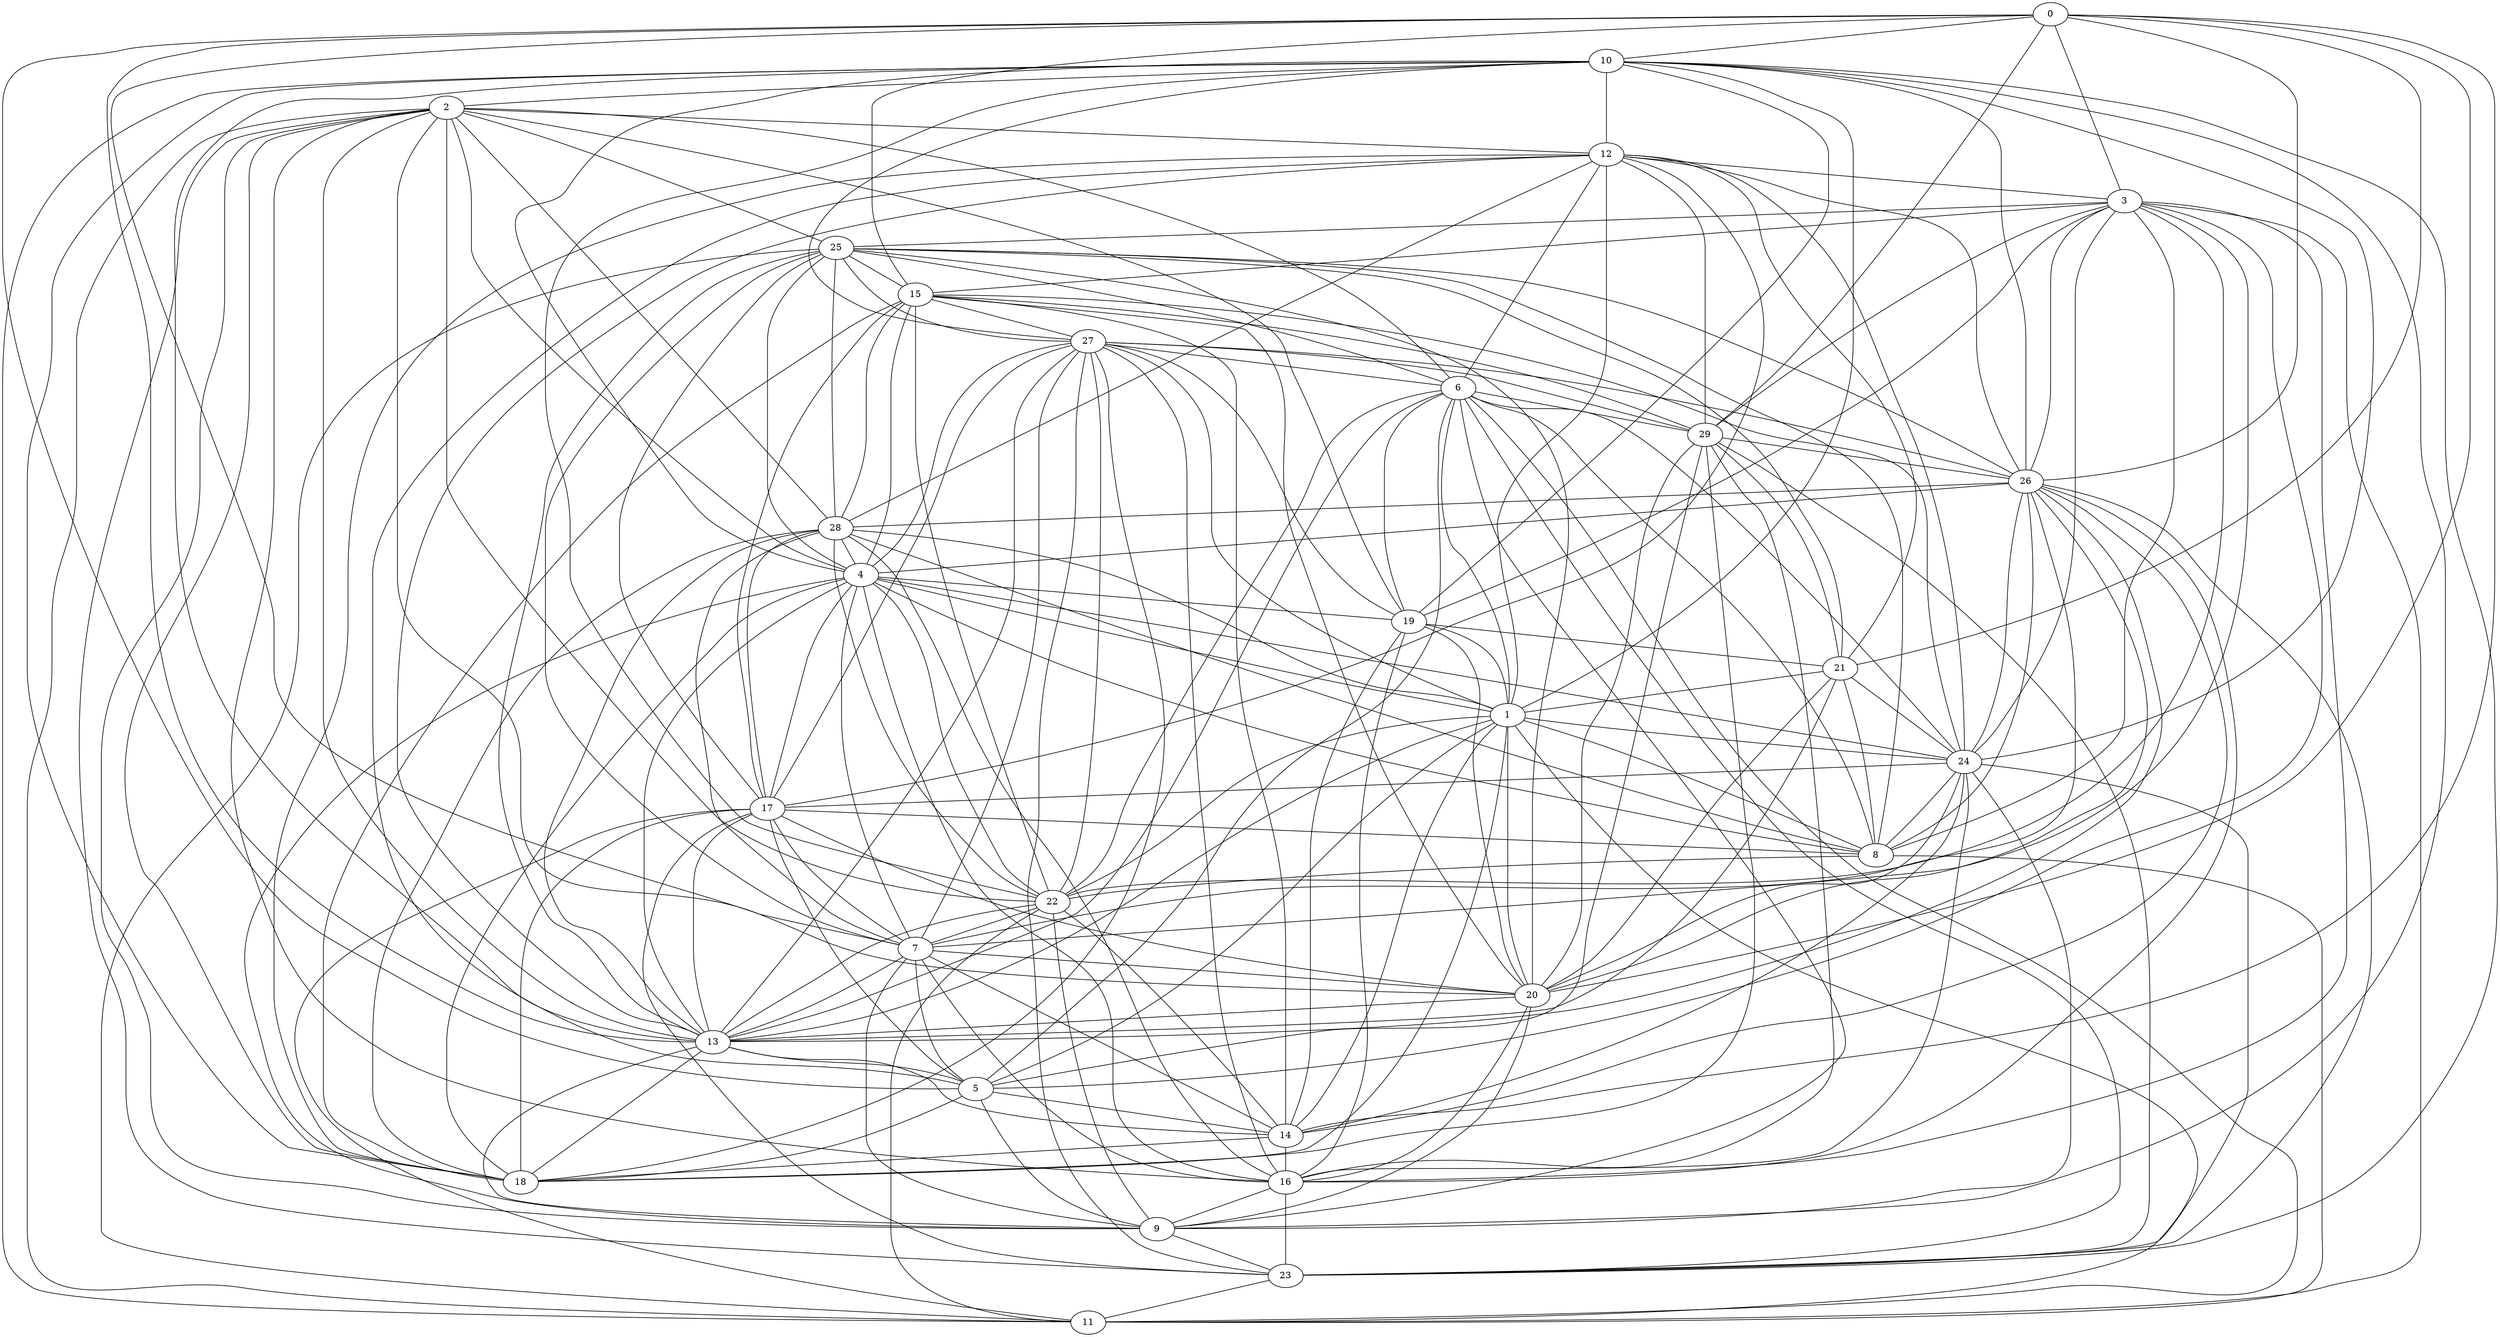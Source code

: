 graph {
	0 [label=0]
	1 [label=1]
	2 [label=2]
	3 [label=3]
	4 [label=4]
	5 [label=5]
	6 [label=6]
	7 [label=7]
	8 [label=8]
	9 [label=9]
	10 [label=10]
	11 [label=11]
	12 [label=12]
	13 [label=13]
	14 [label=14]
	15 [label=15]
	16 [label=16]
	17 [label=17]
	18 [label=18]
	19 [label=19]
	20 [label=20]
	21 [label=21]
	22 [label=22]
	23 [label=23]
	24 [label=24]
	25 [label=25]
	26 [label=26]
	27 [label=27]
	28 [label=28]
	29 [label=29]
	0 -- 10
	0 -- 13
	0 -- 20
	0 -- 21
	1 -- 4
	1 -- 5
	1 -- 6
	1 -- 8
	1 -- 10
	1 -- 11
	1 -- 12
	1 -- 13
	1 -- 18
	1 -- 19
	1 -- 24
	1 -- 27
	1 -- 28
	2 -- 12
	2 -- 13
	2 -- 16
	2 -- 18
	2 -- 23
	2 -- 25
	2 -- 28
	3 -- 0
	3 -- 8
	3 -- 11
	3 -- 16
	3 -- 19
	3 -- 25
	4 -- 2
	4 -- 8
	4 -- 13
	4 -- 15
	4 -- 17
	4 -- 19
	4 -- 25
	4 -- 26
	4 -- 27
	5 -- 0
	5 -- 3
	5 -- 6
	5 -- 7
	5 -- 9
	5 -- 14
	5 -- 17
	5 -- 29
	6 -- 2
	6 -- 9
	6 -- 11
	6 -- 13
	6 -- 22
	6 -- 23
	6 -- 24
	6 -- 25
	6 -- 29
	7 -- 0
	7 -- 3
	7 -- 4
	7 -- 9
	7 -- 13
	7 -- 14
	7 -- 20
	7 -- 25
	7 -- 26
	7 -- 27
	7 -- 28
	8 -- 6
	8 -- 11
	8 -- 21
	8 -- 22
	8 -- 25
	8 -- 28
	9 -- 2
	9 -- 4
	9 -- 10
	9 -- 13
	9 -- 23
	9 -- 24
	10 -- 2
	10 -- 4
	10 -- 13
	10 -- 18
	10 -- 19
	10 -- 22
	10 -- 23
	10 -- 24
	10 -- 26
	10 -- 27
	11 -- 2
	11 -- 10
	11 -- 25
	12 -- 3
	12 -- 5
	12 -- 6
	12 -- 10
	12 -- 21
	12 -- 24
	12 -- 26
	12 -- 28
	12 -- 29
	13 -- 5
	13 -- 12
	13 -- 14
	13 -- 21
	13 -- 25
	13 -- 26
	13 -- 27
	13 -- 28
	14 -- 0
	14 -- 1
	14 -- 15
	14 -- 16
	14 -- 18
	14 -- 19
	14 -- 26
	15 -- 0
	15 -- 3
	15 -- 17
	15 -- 18
	15 -- 20
	15 -- 22
	15 -- 24
	15 -- 27
	16 -- 4
	16 -- 7
	16 -- 9
	16 -- 19
	16 -- 20
	16 -- 23
	16 -- 24
	16 -- 26
	16 -- 27
	16 -- 29
	17 -- 7
	17 -- 8
	17 -- 11
	17 -- 12
	17 -- 13
	17 -- 20
	17 -- 23
	17 -- 28
	18 -- 4
	18 -- 5
	18 -- 12
	18 -- 13
	18 -- 17
	18 -- 28
	18 -- 29
	19 -- 2
	19 -- 6
	19 -- 21
	20 -- 1
	20 -- 2
	20 -- 9
	20 -- 13
	20 -- 19
	20 -- 21
	20 -- 24
	20 -- 25
	21 -- 1
	21 -- 24
	21 -- 25
	21 -- 29
	22 -- 1
	22 -- 2
	22 -- 3
	22 -- 4
	22 -- 7
	22 -- 9
	22 -- 11
	22 -- 13
	22 -- 14
	22 -- 28
	23 -- 11
	23 -- 29
	24 -- 3
	24 -- 4
	24 -- 8
	24 -- 14
	24 -- 17
	24 -- 23
	24 -- 26
	25 -- 15
	25 -- 17
	25 -- 28
	26 -- 0
	26 -- 3
	26 -- 8
	26 -- 20
	26 -- 23
	26 -- 25
	26 -- 28
	27 -- 6
	27 -- 17
	27 -- 18
	27 -- 19
	27 -- 22
	27 -- 23
	27 -- 25
	27 -- 26
	28 -- 4
	28 -- 15
	28 -- 16
	29 -- 0
	29 -- 3
	29 -- 15
	29 -- 20
	29 -- 26
	29 -- 27
}
